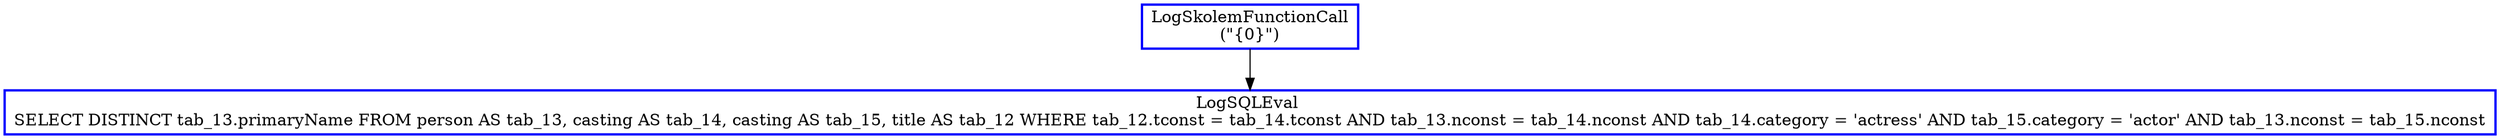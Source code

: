 digraph  g{
node [shape=rectangle, color=black, fontcolor=black, style=bold]
0 [label="LogSkolemFunctionCall
(\"{0}\")" , color = blue] ; 
1 [label="LogSQLEval 
SELECT DISTINCT tab_13.primaryName FROM person AS tab_13, casting AS tab_14, casting AS tab_15, title AS tab_12 WHERE tab_12.tconst = tab_14.tconst AND tab_13.nconst = tab_14.nconst AND tab_14.category = 'actress' AND tab_15.category = 'actor' AND tab_13.nconst = tab_15.nconst", color = blue] ; 
0 -> 1 ; 
}

